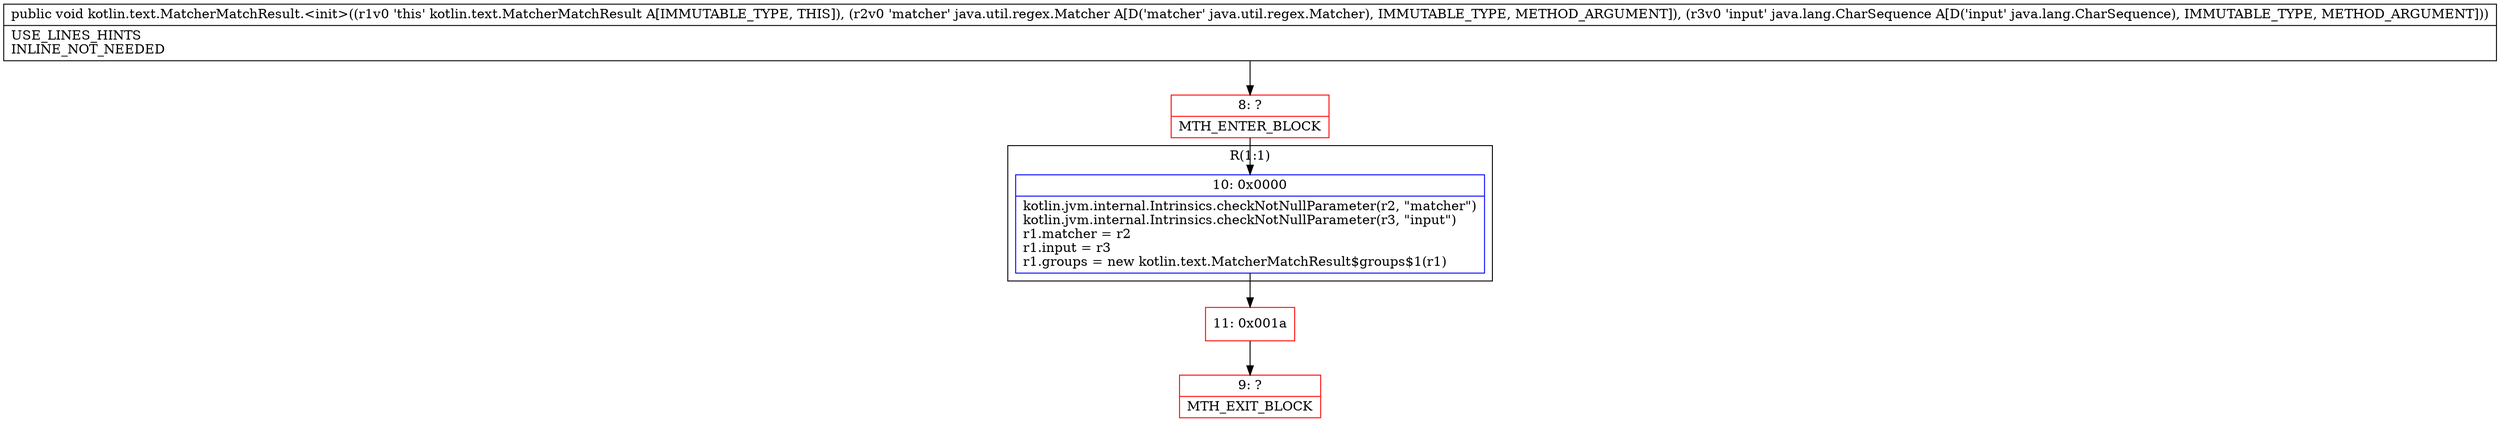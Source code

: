 digraph "CFG forkotlin.text.MatcherMatchResult.\<init\>(Ljava\/util\/regex\/Matcher;Ljava\/lang\/CharSequence;)V" {
subgraph cluster_Region_1525818822 {
label = "R(1:1)";
node [shape=record,color=blue];
Node_10 [shape=record,label="{10\:\ 0x0000|kotlin.jvm.internal.Intrinsics.checkNotNullParameter(r2, \"matcher\")\lkotlin.jvm.internal.Intrinsics.checkNotNullParameter(r3, \"input\")\lr1.matcher = r2\lr1.input = r3\lr1.groups = new kotlin.text.MatcherMatchResult$groups$1(r1)\l}"];
}
Node_8 [shape=record,color=red,label="{8\:\ ?|MTH_ENTER_BLOCK\l}"];
Node_11 [shape=record,color=red,label="{11\:\ 0x001a}"];
Node_9 [shape=record,color=red,label="{9\:\ ?|MTH_EXIT_BLOCK\l}"];
MethodNode[shape=record,label="{public void kotlin.text.MatcherMatchResult.\<init\>((r1v0 'this' kotlin.text.MatcherMatchResult A[IMMUTABLE_TYPE, THIS]), (r2v0 'matcher' java.util.regex.Matcher A[D('matcher' java.util.regex.Matcher), IMMUTABLE_TYPE, METHOD_ARGUMENT]), (r3v0 'input' java.lang.CharSequence A[D('input' java.lang.CharSequence), IMMUTABLE_TYPE, METHOD_ARGUMENT]))  | USE_LINES_HINTS\lINLINE_NOT_NEEDED\l}"];
MethodNode -> Node_8;Node_10 -> Node_11;
Node_8 -> Node_10;
Node_11 -> Node_9;
}

